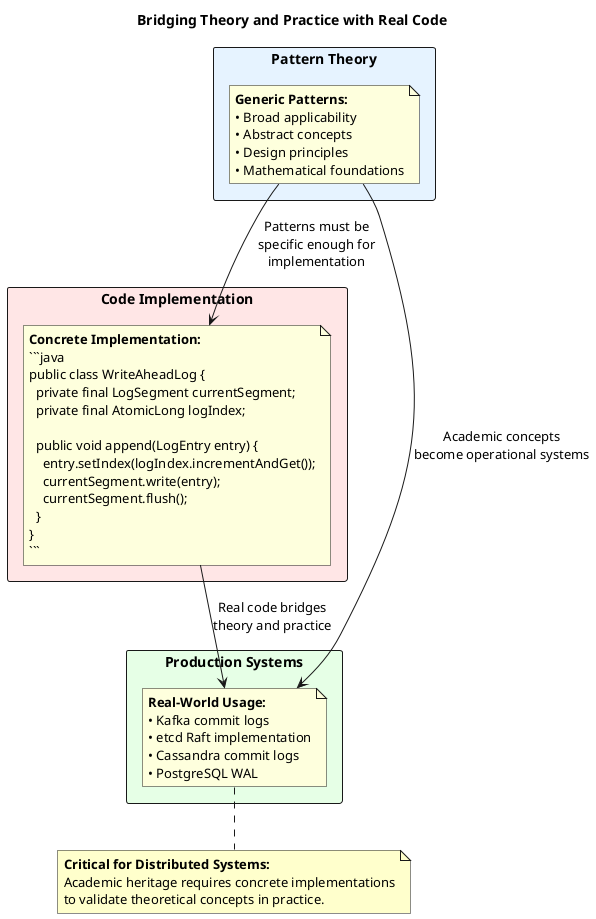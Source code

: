 @startuml

title Bridging Theory and Practice with Real Code

rectangle "Pattern Theory" #E6F3FF {
  note as Theory
**Generic Patterns:**
• Broad applicability
• Abstract concepts
• Design principles
• Mathematical foundations
  end note
}

rectangle "Code Implementation" #FFE6E6 {
  note as Code
**Concrete Implementation:**
```java
public class WriteAheadLog {
  private final LogSegment currentSegment;
  private final AtomicLong logIndex;
  
  public void append(LogEntry entry) {
    entry.setIndex(logIndex.incrementAndGet());
    currentSegment.write(entry);
    currentSegment.flush();
  }
}
```
  end note
}

rectangle "Production Systems" #E6FFE6 {
  note as Production
**Real-World Usage:**
• Kafka commit logs
• etcd Raft implementation
• Cassandra commit logs
• PostgreSQL WAL
  end note
}

Theory --> Code : Patterns must be\nspecific enough for\nimplementation
Code --> Production : Real code bridges\ntheory and practice
Theory --> Production : Academic concepts\nbecome operational systems

note bottom #FFFFCC
**Critical for Distributed Systems:**
Academic heritage requires concrete implementations
to validate theoretical concepts in practice.
end note
@enduml 